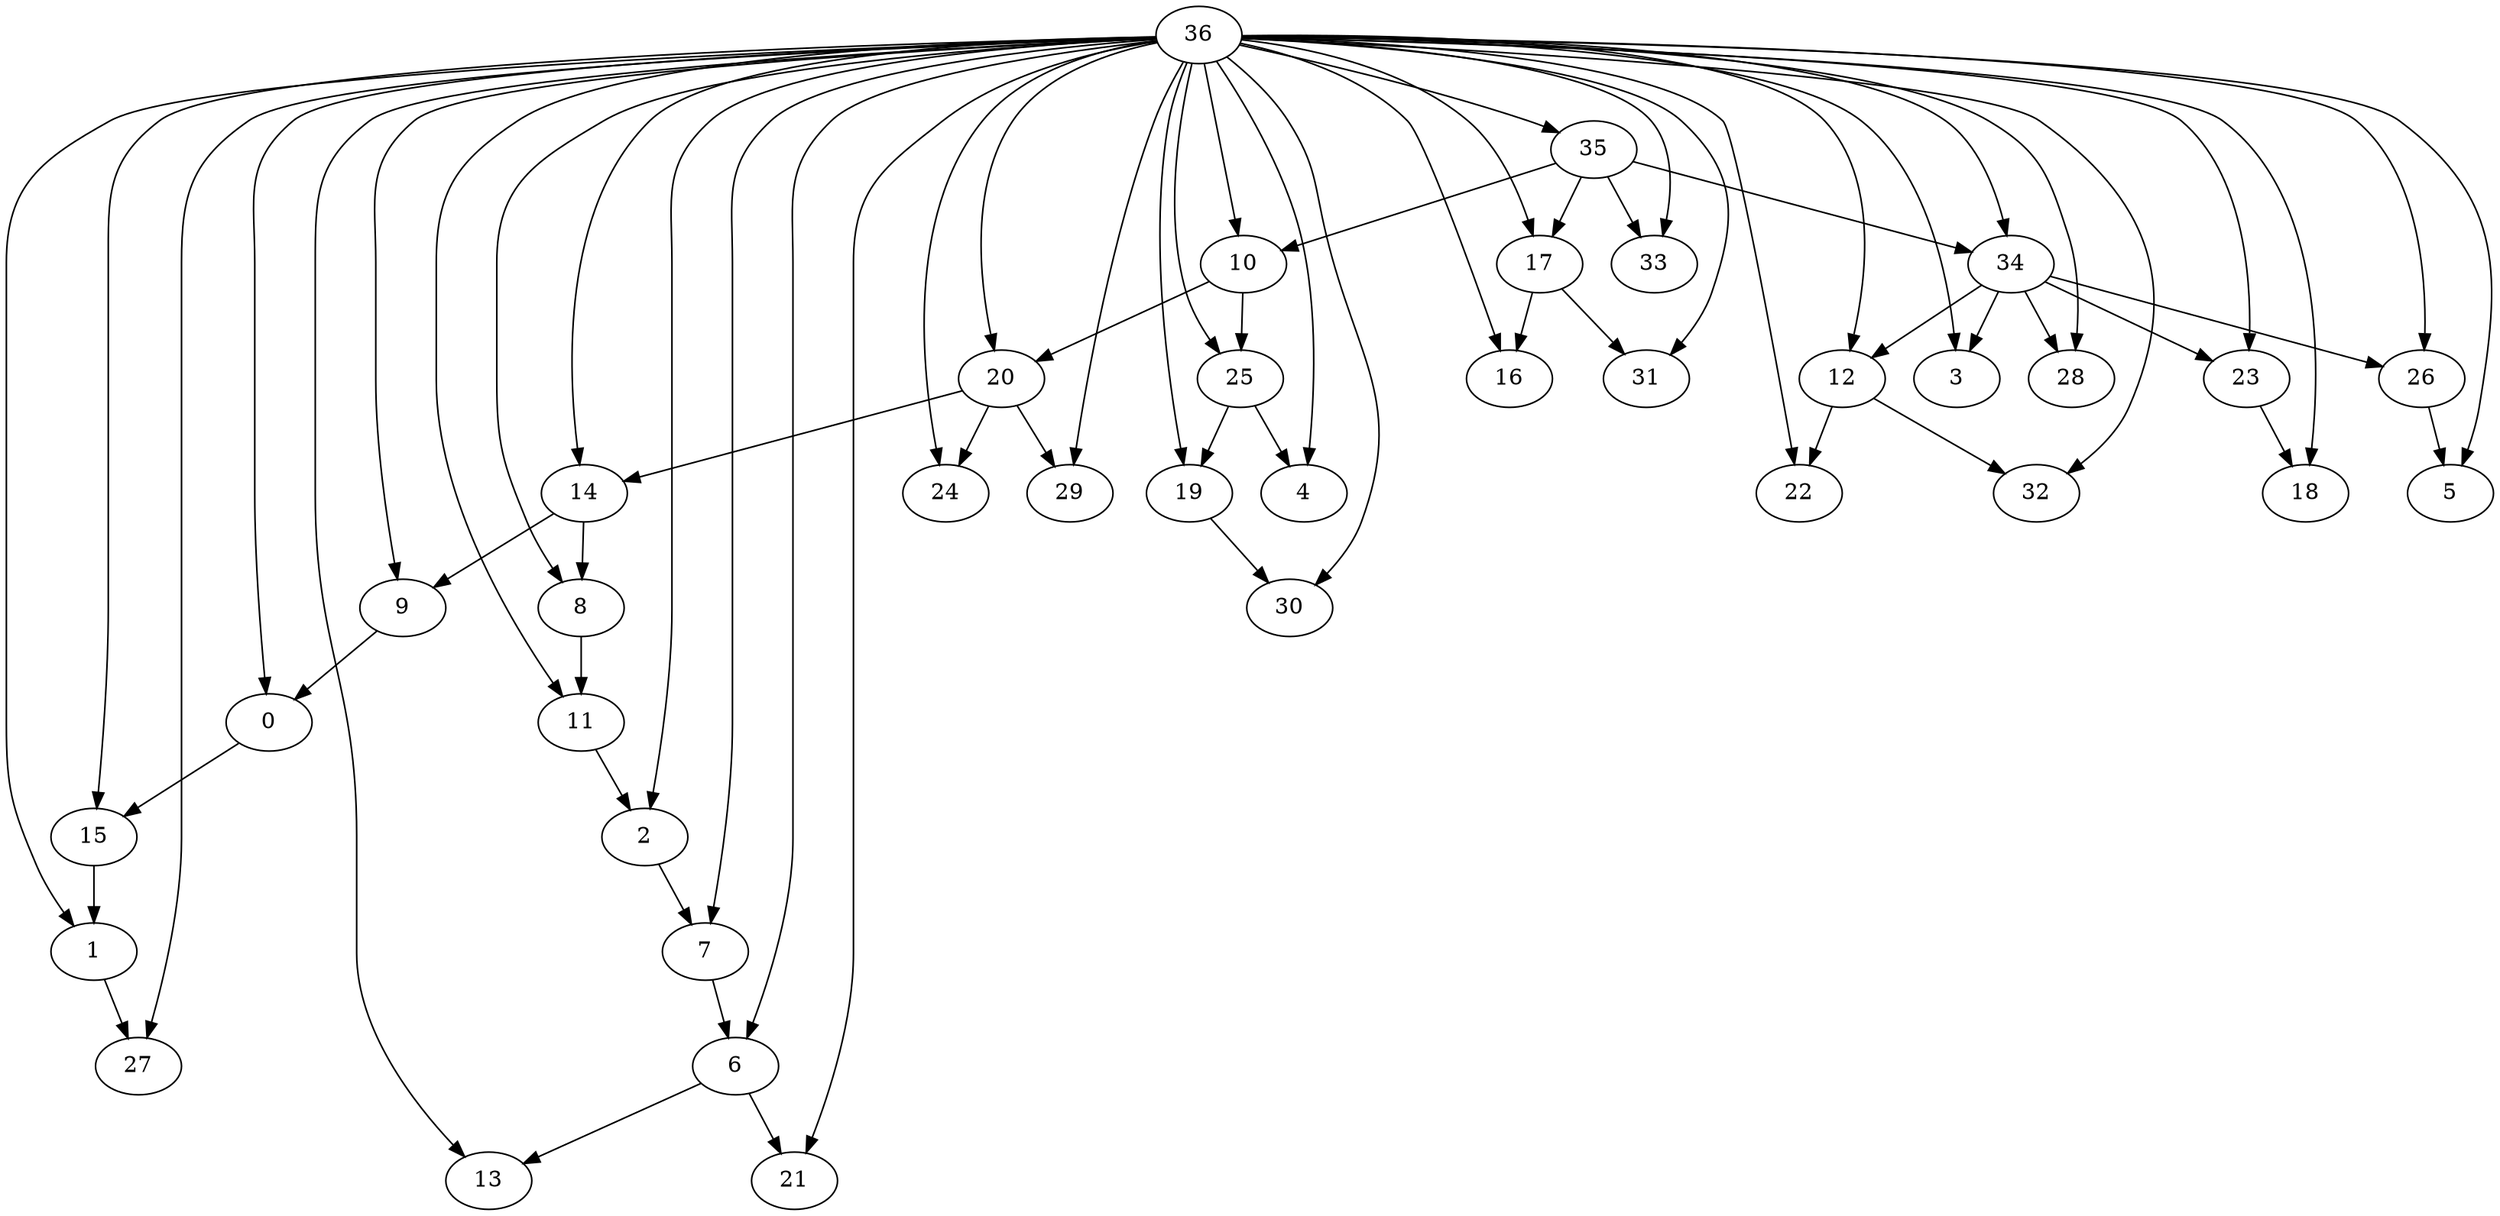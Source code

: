 strict digraph  {
	0 -> 15;
	1 -> 27;
	2 -> 7;
	6 -> 13;
	6 -> 21;
	7 -> 6;
	8 -> 11;
	9 -> 0;
	10 -> 20;
	10 -> 25;
	11 -> 2;
	12 -> 22;
	12 -> 32;
	14 -> 8;
	14 -> 9;
	15 -> 1;
	17 -> 16;
	17 -> 31;
	19 -> 30;
	20 -> 14;
	20 -> 24;
	20 -> 29;
	23 -> 18;
	25 -> 4;
	25 -> 19;
	26 -> 5;
	34 -> 3;
	34 -> 12;
	34 -> 23;
	34 -> 26;
	34 -> 28;
	35 -> 10;
	35 -> 17;
	35 -> 33;
	35 -> 34;
	36 -> 0;
	36 -> 1;
	36 -> 2;
	36 -> 3;
	36 -> 4;
	36 -> 5;
	36 -> 6;
	36 -> 7;
	36 -> 8;
	36 -> 9;
	36 -> 10;
	36 -> 11;
	36 -> 12;
	36 -> 13;
	36 -> 14;
	36 -> 15;
	36 -> 16;
	36 -> 17;
	36 -> 18;
	36 -> 19;
	36 -> 20;
	36 -> 21;
	36 -> 22;
	36 -> 23;
	36 -> 24;
	36 -> 25;
	36 -> 26;
	36 -> 27;
	36 -> 28;
	36 -> 29;
	36 -> 30;
	36 -> 31;
	36 -> 32;
	36 -> 33;
	36 -> 34;
	36 -> 35;
}
